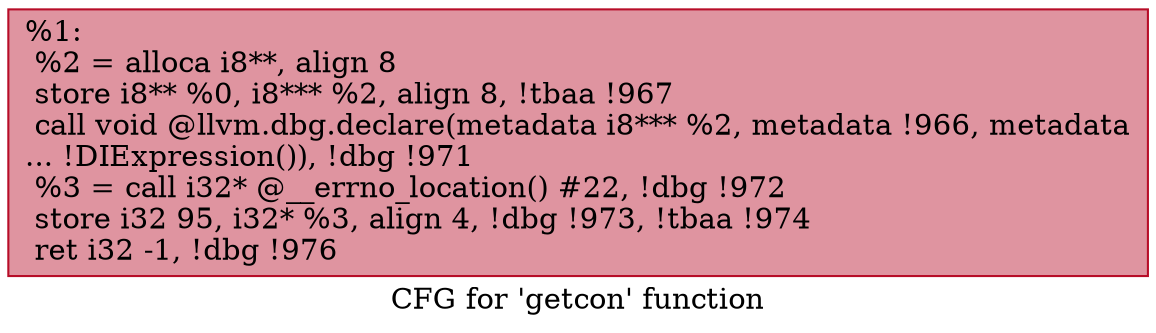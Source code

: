 digraph "CFG for 'getcon' function" {
	label="CFG for 'getcon' function";

	Node0x239efb0 [shape=record,color="#b70d28ff", style=filled, fillcolor="#b70d2870",label="{%1:\l  %2 = alloca i8**, align 8\l  store i8** %0, i8*** %2, align 8, !tbaa !967\l  call void @llvm.dbg.declare(metadata i8*** %2, metadata !966, metadata\l... !DIExpression()), !dbg !971\l  %3 = call i32* @__errno_location() #22, !dbg !972\l  store i32 95, i32* %3, align 4, !dbg !973, !tbaa !974\l  ret i32 -1, !dbg !976\l}"];
}
